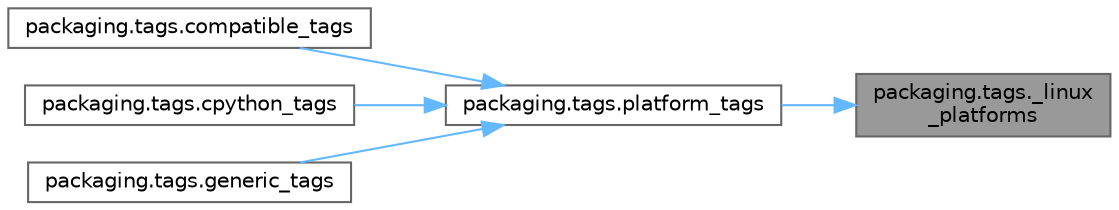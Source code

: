 digraph "packaging.tags._linux_platforms"
{
 // LATEX_PDF_SIZE
  bgcolor="transparent";
  edge [fontname=Helvetica,fontsize=10,labelfontname=Helvetica,labelfontsize=10];
  node [fontname=Helvetica,fontsize=10,shape=box,height=0.2,width=0.4];
  rankdir="RL";
  Node1 [id="Node000001",label="packaging.tags._linux\l_platforms",height=0.2,width=0.4,color="gray40", fillcolor="grey60", style="filled", fontcolor="black",tooltip=" "];
  Node1 -> Node2 [id="edge1_Node000001_Node000002",dir="back",color="steelblue1",style="solid",tooltip=" "];
  Node2 [id="Node000002",label="packaging.tags.platform_tags",height=0.2,width=0.4,color="grey40", fillcolor="white", style="filled",URL="$namespacepackaging_1_1tags.html#aa017f8160b48cb037b5ce595c474012c",tooltip=" "];
  Node2 -> Node3 [id="edge2_Node000002_Node000003",dir="back",color="steelblue1",style="solid",tooltip=" "];
  Node3 [id="Node000003",label="packaging.tags.compatible_tags",height=0.2,width=0.4,color="grey40", fillcolor="white", style="filled",URL="$namespacepackaging_1_1tags.html#ab9d6cde7f3f091686327328a72337dc5",tooltip=" "];
  Node2 -> Node4 [id="edge3_Node000002_Node000004",dir="back",color="steelblue1",style="solid",tooltip=" "];
  Node4 [id="Node000004",label="packaging.tags.cpython_tags",height=0.2,width=0.4,color="grey40", fillcolor="white", style="filled",URL="$namespacepackaging_1_1tags.html#aad40205d6a84cbf6da6791f3f8d68afe",tooltip=" "];
  Node2 -> Node5 [id="edge4_Node000002_Node000005",dir="back",color="steelblue1",style="solid",tooltip=" "];
  Node5 [id="Node000005",label="packaging.tags.generic_tags",height=0.2,width=0.4,color="grey40", fillcolor="white", style="filled",URL="$namespacepackaging_1_1tags.html#a4e32525b72a4e26b173a51e5ea93a253",tooltip=" "];
}
